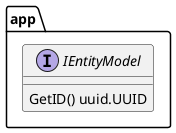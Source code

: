 @startuml IEntityModel

package app {
    interface IEntityModel {
        GetID() uuid.UUID
    }
}

@enduml
